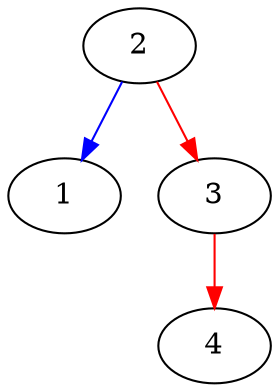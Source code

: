 digraph G{
16547160[label="2"];
16547160->16547136[color=blue];
16547160->16547184[color=red];
16547136[label="1"];
16547184[label="3"];
16547184->16547208[color=red];
16547208[label="4"];
}
